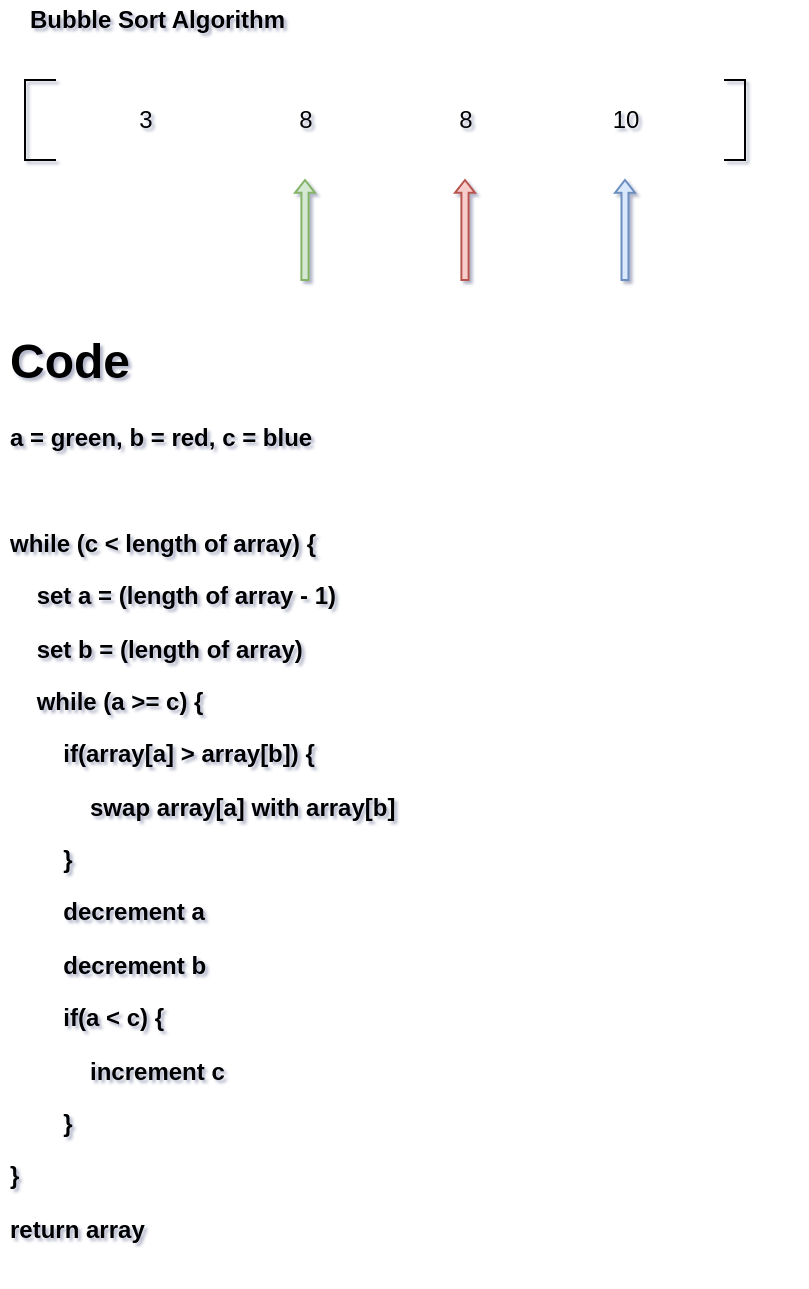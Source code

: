 <mxfile version="12.4.8" type="github">
  <diagram id="Y39rpOWlz4xw2428_F-x" name="Page-1">
    <mxGraphModel dx="3678" dy="1386" grid="1" gridSize="10" guides="1" tooltips="1" connect="0" arrows="0" fold="1" page="0" pageScale="1" pageWidth="850" pageHeight="1100" background="none" math="0" shadow="1">
      <root>
        <mxCell id="0"/>
        <mxCell id="1" parent="0"/>
        <mxCell id="uZvXOm2LKyM3_u4rVOQU-65" value="" style="group" parent="1" vertex="1" connectable="0">
          <mxGeometry x="-2200" y="-560" width="387.5" height="140" as="geometry"/>
        </mxCell>
        <mxCell id="uZvXOm2LKyM3_u4rVOQU-46" value="" style="html=1;shadow=0;dashed=0;align=center;verticalAlign=middle;shape=mxgraph.arrows2.arrow;dy=0.64;dx=6.4;direction=north;notch=0;fillColor=#f8cecc;strokeColor=#b85450;" parent="uZvXOm2LKyM3_u4rVOQU-65" vertex="1">
          <mxGeometry x="227.5" y="90" width="10" height="50" as="geometry"/>
        </mxCell>
        <mxCell id="uZvXOm2LKyM3_u4rVOQU-49" value="" style="html=1;shadow=0;dashed=0;align=center;verticalAlign=middle;shape=mxgraph.arrows2.arrow;dy=0.64;dx=6.4;direction=north;notch=0;fillColor=#dae8fc;strokeColor=#6c8ebf;" parent="uZvXOm2LKyM3_u4rVOQU-65" vertex="1">
          <mxGeometry x="307.5" y="90" width="10" height="50" as="geometry"/>
        </mxCell>
        <mxCell id="uZvXOm2LKyM3_u4rVOQU-33" value="" style="shape=partialRectangle;whiteSpace=wrap;html=1;bottom=1;right=1;left=1;top=0;fillColor=none;routingCenterX=-0.5;rotation=90;" parent="uZvXOm2LKyM3_u4rVOQU-65" vertex="1">
          <mxGeometry y="52.5" width="40" height="15" as="geometry"/>
        </mxCell>
        <mxCell id="uZvXOm2LKyM3_u4rVOQU-34" value="" style="shape=partialRectangle;whiteSpace=wrap;html=1;bottom=1;right=1;left=1;top=0;fillColor=none;routingCenterX=-0.5;rotation=-90;" parent="uZvXOm2LKyM3_u4rVOQU-65" vertex="1">
          <mxGeometry x="347.5" y="55" width="40" height="10" as="geometry"/>
        </mxCell>
        <mxCell id="uZvXOm2LKyM3_u4rVOQU-38" value="10" style="text;html=1;strokeColor=none;fillColor=none;align=center;verticalAlign=middle;whiteSpace=wrap;rounded=0;" parent="uZvXOm2LKyM3_u4rVOQU-65" vertex="1">
          <mxGeometry x="292.5" y="50" width="40" height="20" as="geometry"/>
        </mxCell>
        <mxCell id="uZvXOm2LKyM3_u4rVOQU-40" value="8" style="text;html=1;strokeColor=none;fillColor=none;align=center;verticalAlign=middle;whiteSpace=wrap;rounded=0;" parent="uZvXOm2LKyM3_u4rVOQU-65" vertex="1">
          <mxGeometry x="212.5" y="50" width="40" height="20" as="geometry"/>
        </mxCell>
        <mxCell id="uZvXOm2LKyM3_u4rVOQU-41" value="8" style="text;html=1;strokeColor=none;fillColor=none;align=center;verticalAlign=middle;whiteSpace=wrap;rounded=0;" parent="uZvXOm2LKyM3_u4rVOQU-65" vertex="1">
          <mxGeometry x="132.5" y="50" width="40" height="20" as="geometry"/>
        </mxCell>
        <mxCell id="uZvXOm2LKyM3_u4rVOQU-44" value="3" style="text;html=1;strokeColor=none;fillColor=none;align=center;verticalAlign=middle;whiteSpace=wrap;rounded=0;" parent="uZvXOm2LKyM3_u4rVOQU-65" vertex="1">
          <mxGeometry x="52.5" y="50" width="40" height="20" as="geometry"/>
        </mxCell>
        <mxCell id="uZvXOm2LKyM3_u4rVOQU-45" value="" style="html=1;shadow=0;dashed=0;align=center;verticalAlign=middle;shape=mxgraph.arrows2.arrow;dy=0.64;dx=6.4;direction=north;notch=0;fillColor=#d5e8d4;strokeColor=#82b366;" parent="uZvXOm2LKyM3_u4rVOQU-65" vertex="1">
          <mxGeometry x="147.5" y="90" width="10" height="50" as="geometry"/>
        </mxCell>
        <mxCell id="uZvXOm2LKyM3_u4rVOQU-61" value="Bubble Sort Algorithm" style="text;html=1;strokeColor=none;fillColor=none;align=left;verticalAlign=middle;whiteSpace=wrap;rounded=0;fontStyle=1" parent="uZvXOm2LKyM3_u4rVOQU-65" vertex="1">
          <mxGeometry x="12.5" width="240" height="20" as="geometry"/>
        </mxCell>
        <mxCell id="XAEHC6KbXbvbR4zccbpY-2" value="&lt;h1&gt;Code&lt;/h1&gt;&lt;p&gt;&lt;b&gt;a = green,&amp;nbsp;&lt;span&gt;b = red,&amp;nbsp;&lt;/span&gt;&lt;span&gt;c = blue&lt;/span&gt;&lt;/b&gt;&lt;/p&gt;&lt;p&gt;&lt;b&gt;&lt;span&gt;&lt;br&gt;&lt;/span&gt;&lt;/b&gt;&lt;/p&gt;&lt;p&gt;&lt;span&gt;&lt;b&gt;while (c &amp;lt; length of array) {&lt;/b&gt;&lt;/span&gt;&lt;/p&gt;&lt;p&gt;&lt;span&gt;&lt;b&gt;&amp;nbsp; &amp;nbsp; set a = (length of array - 1)&lt;/b&gt;&lt;/span&gt;&lt;/p&gt;&lt;p&gt;&lt;span&gt;&lt;b&gt;&amp;nbsp; &amp;nbsp; set b = (length of array)&lt;/b&gt;&lt;/span&gt;&lt;/p&gt;&lt;p&gt;&lt;span&gt;&lt;b&gt;&amp;nbsp; &amp;nbsp; while (a &amp;gt;= c) {&lt;/b&gt;&lt;/span&gt;&lt;/p&gt;&lt;p&gt;&lt;span&gt;&lt;b&gt;&amp;nbsp; &amp;nbsp; &amp;nbsp; &amp;nbsp; if(array[a] &amp;gt; array[b]) {&lt;/b&gt;&lt;/span&gt;&lt;/p&gt;&lt;p&gt;&lt;span&gt;&lt;b&gt;&amp;nbsp; &amp;nbsp; &amp;nbsp; &amp;nbsp; &amp;nbsp; &amp;nbsp; swap array[a] with array[b]&lt;/b&gt;&lt;/span&gt;&lt;/p&gt;&lt;p&gt;&lt;span&gt;&lt;b&gt;&amp;nbsp; &amp;nbsp; &amp;nbsp; &amp;nbsp; }&lt;/b&gt;&lt;/span&gt;&lt;/p&gt;&lt;p&gt;&lt;span&gt;&lt;b&gt;&amp;nbsp; &amp;nbsp; &amp;nbsp; &amp;nbsp; decrement a&lt;/b&gt;&lt;/span&gt;&lt;/p&gt;&lt;p&gt;&lt;span&gt;&lt;b&gt;&amp;nbsp; &amp;nbsp; &amp;nbsp; &amp;nbsp; decrement b&lt;/b&gt;&lt;/span&gt;&lt;/p&gt;&lt;p&gt;&lt;span&gt;&lt;b&gt;&amp;nbsp; &amp;nbsp; &amp;nbsp; &amp;nbsp; if(a &amp;lt; c) {&lt;/b&gt;&lt;/span&gt;&lt;/p&gt;&lt;p&gt;&lt;b&gt;&amp;nbsp; &amp;nbsp; &amp;nbsp; &amp;nbsp; &amp;nbsp; &amp;nbsp; increment c&lt;/b&gt;&lt;/p&gt;&lt;p&gt;&lt;b&gt;&amp;nbsp; &amp;nbsp; &amp;nbsp; &amp;nbsp; }&lt;/b&gt;&lt;/p&gt;&lt;p&gt;&lt;b&gt;}&lt;/b&gt;&lt;/p&gt;&lt;p&gt;&lt;b&gt;return array&lt;/b&gt;&lt;/p&gt;&lt;p&gt;&lt;span&gt;&lt;br&gt;&lt;/span&gt;&lt;/p&gt;&lt;p&gt;&lt;span&gt;&lt;br&gt;&lt;/span&gt;&lt;/p&gt;&lt;p&gt;&lt;span&gt;&lt;br&gt;&lt;/span&gt;&lt;/p&gt;&lt;p&gt;&lt;br&gt;&lt;/p&gt;" style="text;html=1;strokeColor=none;fillColor=none;spacing=5;spacingTop=-20;whiteSpace=wrap;overflow=hidden;rounded=0;" vertex="1" parent="1">
          <mxGeometry x="-2200" y="-399" width="400" height="479" as="geometry"/>
        </mxCell>
      </root>
    </mxGraphModel>
  </diagram>
</mxfile>
